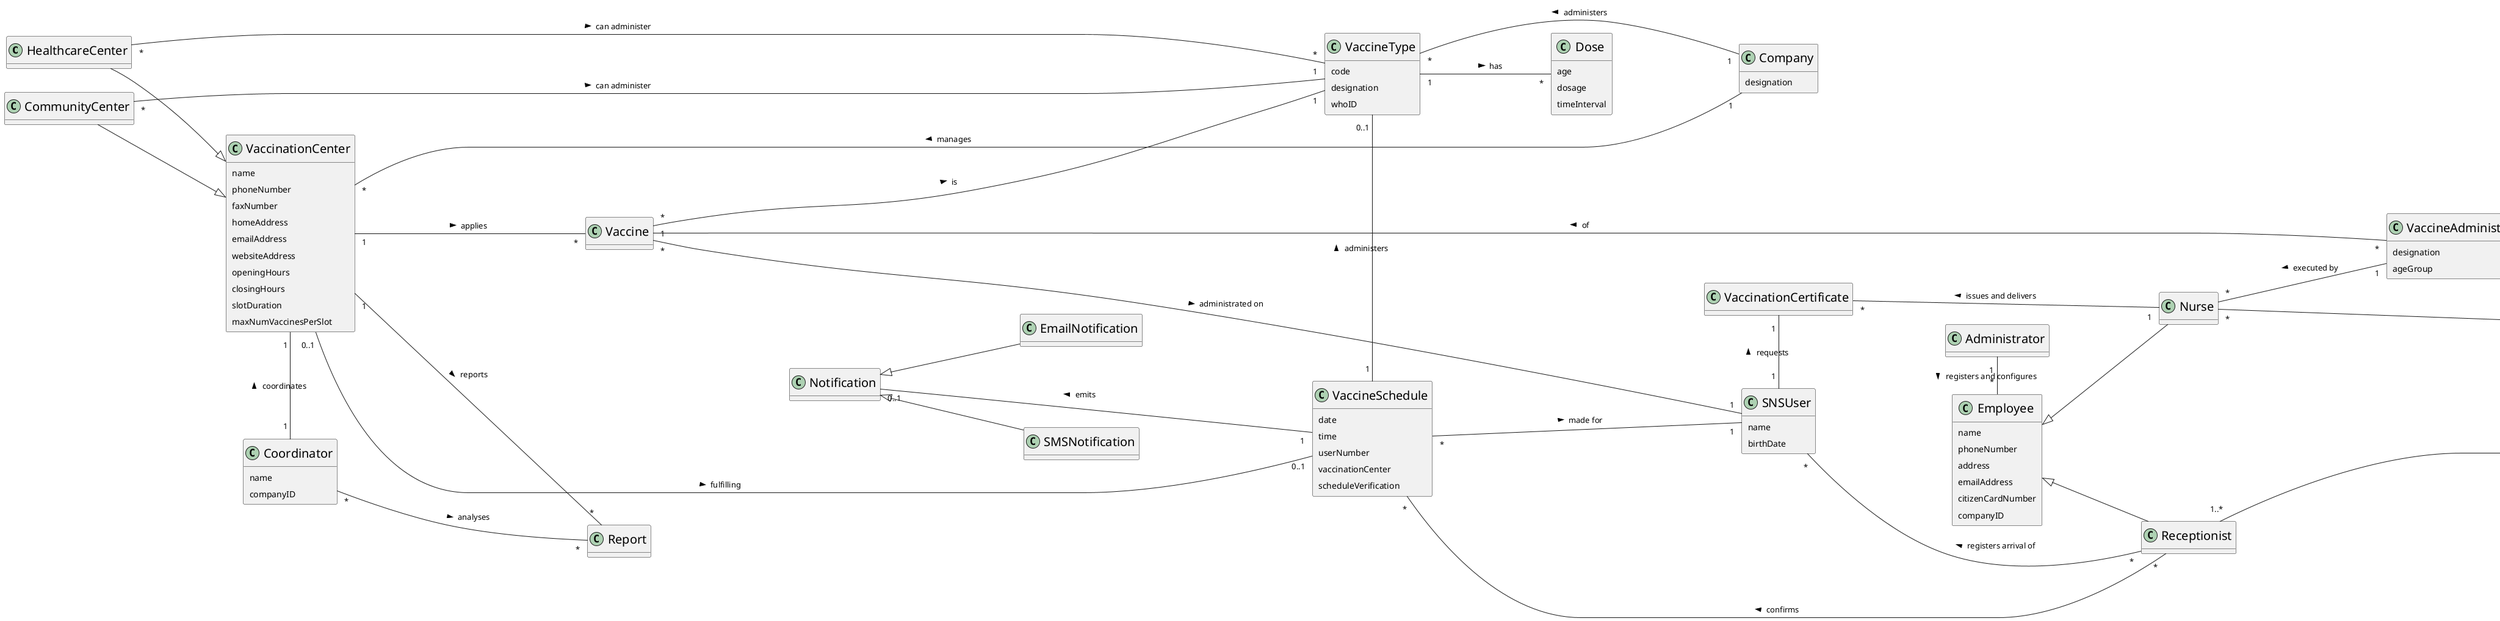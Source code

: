 @startuml
left to right direction
hide methods
skinparam classFontSize 20
skinparam padding 4
skinparam ranksep 150

class HealthcareCenter{
}

class Report

class Coordinator{
name
companyID
}

class Company{
designation
}

class Administrator

class Vaccine

class VaccineSchedule{
date
time
userNumber
vaccinationCenter
scheduleVerification
}

class Receptionist

class SNSUser{
name
birthDate
}

class Notification

class SMSNotification

class EmailNotification

class Report

class Dose{
age
dosage
timeInterval
}

class VaccineAdministration{
designation
ageGroup
}

class Nurse

class AdverseReaction

class RecoveryRoom{
listUsers
}


class CommunityCenter{
}

class VaccinationCenter{
name
phoneNumber
faxNumber
homeAddress
emailAddress
websiteAddress
openingHours
closingHours
slotDuration
maxNumVaccinesPerSlot
}

class VaccineType{
code
designation
whoID
}

class VaccinationCertificate

class WaitingRoom

class Employee{
name
phoneNumber
address
emailAddress
citizenCardNumber
companyID
}

Employee <|-down- Nurse
Employee <|-down- Receptionist

Company "1" -up-- "*" VaccinationCenter : manages >
Company "1" -up-- "*" VaccineType : administers >

VaccinationCenter <|-up- HealthcareCenter
VaccinationCenter <|-up- CommunityCenter
VaccinationCenter "1" -down-- "*"Vaccine : applies >
VaccinationCenter "1" -up-- "*" Report : reports >

Vaccine "*" -down--- "1" VaccineType : is >
Vaccine "1" -down-- "*" VaccineAdministration : of <
Vaccine "*" -down-- "1" SNSUser : > administrated on
VaccinationCenter "0..1" -right- "0..1" VaccineSchedule : > fulfilling
VaccineType "1" -down- "*" Dose : has >
VaccineAdministration "1" -up- "*" Nurse : executed by >


HealthcareCenter "*" -down- "*" VaccineType : can administer >
CommunityCenter "*" -right- "1" VaccineType : can administer >


Coordinator "1" -left- "1" VaccinationCenter : coordinates >
Coordinator "*" --- "*" Report : analyses >

Administrator "1" -right- "*" Employee : registers and configures >

SNSUser "1" -right-- "1" VaccinationCertificate : requests >

VaccineSchedule "*" -down-- "1" SNSUser : made for >
VaccineSchedule "1" -left-- "0..1" VaccineType : administers >

Receptionist "*" -up-- "*" SNSUser : registers arrival of >
Receptionist "*" -down--- "*" VaccineSchedule : confirms >
Receptionist "1..*"-right-- "1..*"WaitingRoom : sends SNS user to >

Nurse "*" -down--- "1..*" WaitingRoom : sends SNS user to >
(Nurse, WaitingRoom) .. UserHealthHistoric
Nurse "1" -up-- "*" VaccinationCertificate : issues and delivers >
VaccineAdministration "*" -down-- "1" RecoveryRoom : sends user to >
(VaccineAdministration, RecoveryRoom) .. AdverseReaction

VaccineSchedule "1" -up-- "0..1" Notification : emits >

Notification <|-- SMSNotification
Notification <|-- EmailNotification
@enduml